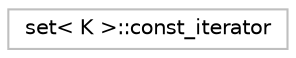 digraph "Graphical Class Hierarchy"
{
 // LATEX_PDF_SIZE
  edge [fontname="Helvetica",fontsize="10",labelfontname="Helvetica",labelfontsize="10"];
  node [fontname="Helvetica",fontsize="10",shape=record];
  rankdir="LR";
  Node0 [label="set\< K \>::const_iterator",height=0.2,width=0.4,color="grey75", fillcolor="white", style="filled",tooltip="STL iterator class."];
}
